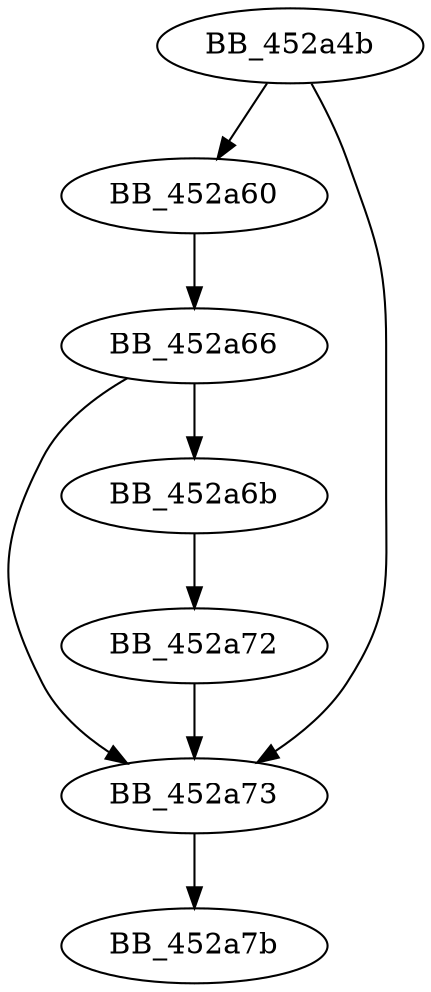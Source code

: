 DiGraph sub_452A4B{
BB_452a4b->BB_452a60
BB_452a4b->BB_452a73
BB_452a60->BB_452a66
BB_452a66->BB_452a6b
BB_452a66->BB_452a73
BB_452a6b->BB_452a72
BB_452a72->BB_452a73
BB_452a73->BB_452a7b
}
